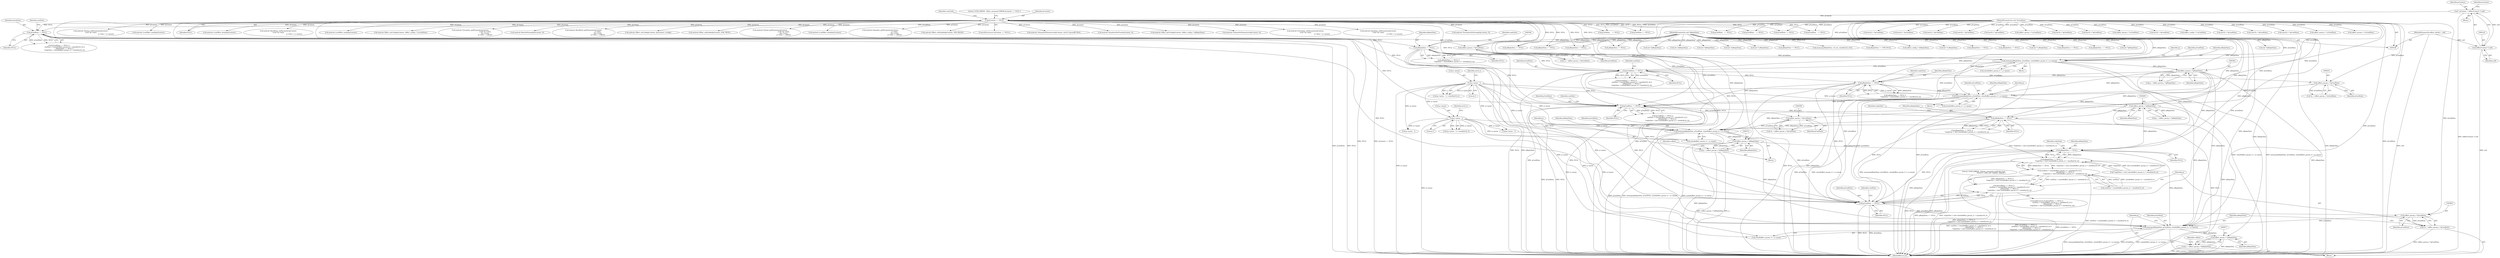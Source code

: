 digraph "1_Android_aeea52da00d210587fb3ed895de3d5f2e0264c88_4@API" {
"1000560" [label="(Call,memcpy(pReplyData, pCmdData, sizeof(effect_param_t) + p->psize))"];
"1000535" [label="(Call,pReplyData == NULL)"];
"1000361" [label="(Call,(effect_param_t *)pReplyData)"];
"1000350" [label="(Call,memcpy(pReplyData, pCmdData, sizeof(effect_param_t) + p->psize))"];
"1000327" [label="(Call,pReplyData == NULL)"];
"1000114" [label="(MethodParameterIn,void *pReplyData)"];
"1000315" [label="(Call,pCmdData == NULL)"];
"1000112" [label="(MethodParameterIn,void *pCmdData)"];
"1000152" [label="(Call,pContext == NULL)"];
"1000117" [label="(Call,* pContext = (EffectContext *) self)"];
"1000119" [label="(Call,(EffectContext *) self)"];
"1000109" [label="(MethodParameterIn,effect_handle_t  self)"];
"1000347" [label="(Call,(effect_param_t *)pCmdData)"];
"1000464" [label="(Call,(effect_param_t *)pReplyData)"];
"1000453" [label="(Call,memcpy(pReplyData, pCmdData, sizeof(effect_param_t) + p->psize))"];
"1000430" [label="(Call,pReplyData == NULL)"];
"1000418" [label="(Call,pCmdData == NULL)"];
"1000450" [label="(Call,(effect_param_t *)pCmdData)"];
"1000370" [label="(Call,p->psize - 1)"];
"1000523" [label="(Call,pCmdData == NULL)"];
"1000557" [label="(Call,(effect_param_t *)pCmdData)"];
"1000473" [label="(Call,p->psize - 1)"];
"1000571" [label="(Call,(effect_param_t *)pReplyData)"];
"1000569" [label="(Call,p = (effect_param_t *)pReplyData)"];
"1000640" [label="(Call,pReplyData == NULL)"];
"1000639" [label="(Call,pReplyData == NULL ||\n                        *replySize < (int) (sizeof(effect_param_t) + sizeof(int32_t)))"];
"1000631" [label="(Call,cmdSize < (sizeof(effect_param_t) + sizeof(int32_t)) ||\n                        pReplyData == NULL ||\n                        *replySize < (int) (sizeof(effect_param_t) + sizeof(int32_t)))"];
"1000627" [label="(Call,pCmdData == NULL ||\n                        cmdSize < (sizeof(effect_param_t) + sizeof(int32_t)) ||\n                        pReplyData == NULL ||\n                        *replySize < (int) (sizeof(effect_param_t) + sizeof(int32_t)))"];
"1000665" [label="(Call,memcpy(pReplyData, pCmdData, sizeof(effect_param_t) + p->psize))"];
"1000676" [label="(Call,(effect_param_t *)pReplyData)"];
"1000674" [label="(Call,p = (effect_param_t *)pReplyData)"];
"1000628" [label="(Call,pCmdData == NULL)"];
"1000662" [label="(Call,(effect_param_t *)pCmdData)"];
"1000660" [label="(Call,*p = (effect_param_t *)pCmdData)"];
"1000369" [label="(Call,(p->psize - 1) / sizeof(int32_t))"];
"1001144" [label="(Call,(int32_t *)pCmdData)"];
"1001245" [label="(Call,(int32_t *)pCmdData)"];
"1000371" [label="(Call,p->psize)"];
"1000664" [label="(Identifier,pCmdData)"];
"1000353" [label="(Call,sizeof(effect_param_t) + p->psize)"];
"1000632" [label="(Call,cmdSize < (sizeof(effect_param_t) + sizeof(int32_t)))"];
"1000115" [label="(Block,)"];
"1001162" [label="(Call,android::LvmEffect_enable(pContext))"];
"1000420" [label="(Identifier,NULL)"];
"1000350" [label="(Call,memcpy(pReplyData, pCmdData, sizeof(effect_param_t) + p->psize))"];
"1000267" [label="(Call,android::Effect_setConfig(pContext, (effect_config_t *) pCmdData))"];
"1000665" [label="(Call,memcpy(pReplyData, pCmdData, sizeof(effect_param_t) + p->psize))"];
"1000448" [label="(Call,*p = (effect_param_t *)pCmdData)"];
"1000524" [label="(Identifier,pCmdData)"];
"1000432" [label="(Identifier,NULL)"];
"1000466" [label="(Identifier,pReplyData)"];
"1000315" [label="(Call,pCmdData == NULL)"];
"1000537" [label="(Identifier,NULL)"];
"1000417" [label="(Call,pCmdData == NULL ||\n                        cmdSize < (sizeof(effect_param_t) + sizeof(int32_t)) ||\n                        pReplyData == NULL ||\n                        *replySize < (sizeof(effect_param_t) + sizeof(int32_t)))"];
"1000667" [label="(Identifier,pCmdData)"];
"1001357" [label="(Call,memcpy(pReplyData, vol_ret, sizeof(int32_t)*2))"];
"1000640" [label="(Call,pReplyData == NULL)"];
"1000642" [label="(Identifier,NULL)"];
"1000685" [label="(Call,p->psize - 1)"];
"1000676" [label="(Call,(effect_param_t *)pReplyData)"];
"1000328" [label="(Identifier,pReplyData)"];
"1001281" [label="(Call,pReplyData == LVM_NULL)"];
"1000314" [label="(Call,pCmdData == NULL ||\n                        cmdSize < (sizeof(effect_param_t) + sizeof(int32_t)) ||\n                        pReplyData == NULL ||\n                        *replySize < (sizeof(effect_param_t) + sizeof(int32_t)))"];
"1000738" [label="(Call,pCmdData   == NULL)"];
"1000349" [label="(Identifier,pCmdData)"];
"1001213" [label="(Call,(int32_t *)pCmdData)"];
"1000563" [label="(Call,sizeof(effect_param_t) + p->psize)"];
"1000292" [label="(Call,(effect_config_t *)pReplyData)"];
"1000114" [label="(MethodParameterIn,void *pReplyData)"];
"1001075" [label="(Call,(uint32_t *)pCmdData)"];
"1000312" [label="(Block,)"];
"1000473" [label="(Call,p->psize - 1)"];
"1000456" [label="(Call,sizeof(effect_param_t) + p->psize)"];
"1000534" [label="(Call,pReplyData == NULL ||\n                    *replySize < (int) (sizeof(effect_param_t) + sizeof(int32_t)))"];
"1000487" [label="(Call,android::Virtualizer_getParameter(pContext,\n                                                               (void *)p->data,\n                                                               &p->vsize,\n                                                               p->data + voffset))"];
"1001159" [label="(Call,(int32_t *)pCmdData)"];
"1000536" [label="(Identifier,pReplyData)"];
"1000770" [label="(Call,(effect_param_t *) pCmdData)"];
"1000674" [label="(Call,p = (effect_param_t *)pReplyData)"];
"1000662" [label="(Call,(effect_param_t *)pCmdData)"];
"1000462" [label="(Call,p = (effect_param_t *)pReplyData)"];
"1000453" [label="(Call,memcpy(pReplyData, pCmdData, sizeof(effect_param_t) + p->psize))"];
"1000419" [label="(Identifier,pCmdData)"];
"1000678" [label="(Identifier,pReplyData)"];
"1000186" [label="(Call,(int *) pReplyData)"];
"1000197" [label="(Call,android::BassSetStrength(pContext, 0))"];
"1000913" [label="(Call,pReplyData == NULL)"];
"1000753" [label="(Call,pReplyData == NULL)"];
"1000152" [label="(Call,pContext == NULL)"];
"1000569" [label="(Call,p = (effect_param_t *)pReplyData)"];
"1000561" [label="(Identifier,pReplyData)"];
"1000384" [label="(Call,android::BassBoost_getParameter(pContext,\n                                                             p->data,\n                                                             &p->vsize,\n                                                             p->data + voffset))"];
"1000119" [label="(Call,(EffectContext *) self)"];
"1000573" [label="(Identifier,pReplyData)"];
"1000316" [label="(Identifier,pCmdData)"];
"1000297" [label="(Call,android::Effect_setConfig(pContext, &pContext->config))"];
"1001037" [label="(Call,android::Effect_setEnabled(pContext, LVM_TRUE))"];
"1000699" [label="(Call,android::Volume_getParameter(pContext,\n                                                          (void *)p->data,\n                                                          &p->vsize,\n                                                          p->data + voffset))"];
"1000562" [label="(Identifier,pCmdData)"];
"1000455" [label="(Identifier,pCmdData)"];
"1000435" [label="(Identifier,replySize)"];
"1000901" [label="(Call,pCmdData == NULL)"];
"1001130" [label="(Call,android::LvmEffect_disable(pContext))"];
"1000121" [label="(Identifier,self)"];
"1000430" [label="(Call,pReplyData == NULL)"];
"1001230" [label="(Call,(int32_t *)pCmdData)"];
"1000559" [label="(Identifier,pCmdData)"];
"1000630" [label="(Identifier,NULL)"];
"1000162" [label="(Identifier,cmdCode)"];
"1000525" [label="(Identifier,NULL)"];
"1001196" [label="(Call,(int32_t *)pCmdData)"];
"1000668" [label="(Call,sizeof(effect_param_t) + p->psize)"];
"1000450" [label="(Call,(effect_param_t *)pCmdData)"];
"1000345" [label="(Call,*p = (effect_param_t *)pCmdData)"];
"1000930" [label="(Call,(effect_param_t *) pCmdData)"];
"1001063" [label="(Call,android::Effect_setEnabled(pContext, LVM_FALSE))"];
"1000415" [label="(Block,)"];
"1001127" [label="(Call,(int32_t *)pCmdData)"];
"1000347" [label="(Call,(effect_param_t *)pCmdData)"];
"1000229" [label="(Call,(int *) pReplyData)"];
"1000973" [label="(Call,pReplyData == NULL)"];
"1000151" [label="(ControlStructure,if (pContext == NULL))"];
"1000631" [label="(Call,cmdSize < (sizeof(effect_param_t) + sizeof(int32_t)) ||\n                        pReplyData == NULL ||\n                        *replySize < (int) (sizeof(effect_param_t) + sizeof(int32_t)))"];
"1001364" [label="(Call,android::VolumeSetVolumeLevel(pContext, (int16_t)(maxdB*100)))"];
"1000248" [label="(Call,pReplyData  == NULL)"];
"1001044" [label="(Call,pReplyData == NULL)"];
"1000217" [label="(Call,android::EqualizerSetPreset(pContext, 0))"];
"1000661" [label="(Identifier,p)"];
"1000629" [label="(Identifier,pCmdData)"];
"1000594" [label="(Call,android::Equalizer_getParameter(pContext,\n                                                             p->data,\n                                                             &p->vsize,\n                                                             p->data + voffset))"];
"1000633" [label="(Identifier,cmdSize)"];
"1000320" [label="(Identifier,cmdSize)"];
"1000370" [label="(Call,p->psize - 1)"];
"1001060" [label="(Call,(int *)pReplyData)"];
"1000157" [label="(Literal,\"\tLVM_ERROR : Effect_command ERROR pContext == NULL\")"];
"1000523" [label="(Call,pCmdData == NULL)"];
"1000645" [label="(Identifier,replySize)"];
"1000660" [label="(Call,*p = (effect_param_t *)pCmdData)"];
"1000276" [label="(Call,pReplyData == NULL)"];
"1000429" [label="(Call,pReplyData == NULL ||\n                        *replySize < (sizeof(effect_param_t) + sizeof(int32_t)))"];
"1000814" [label="(Call,pCmdData   == NULL)"];
"1000540" [label="(Identifier,replySize)"];
"1000290" [label="(Call,android::Effect_getConfig(pContext, (effect_config_t *)pReplyData))"];
"1000520" [label="(Block,)"];
"1000327" [label="(Call,pReplyData == NULL)"];
"1000522" [label="(Call,pCmdData == NULL ||\n                    cmdSize < (sizeof(effect_param_t) + sizeof(int32_t)) ||\n                    pReplyData == NULL ||\n                    *replySize < (int) (sizeof(effect_param_t) + sizeof(int32_t)))"];
"1000359" [label="(Call,p = (effect_param_t *)pReplyData)"];
"1000454" [label="(Identifier,pReplyData)"];
"1000452" [label="(Identifier,pCmdData)"];
"1000360" [label="(Identifier,p)"];
"1000788" [label="(Call,(int *)pReplyData)"];
"1000675" [label="(Identifier,p)"];
"1000361" [label="(Call,(effect_param_t *)pReplyData)"];
"1000351" [label="(Identifier,pReplyData)"];
"1000167" [label="(Call,pReplyData == NULL)"];
"1000555" [label="(Call,*p = (effect_param_t *)pCmdData)"];
"1000269" [label="(Call,(effect_config_t *) pCmdData)"];
"1000961" [label="(Call,pCmdData   == NULL)"];
"1000995" [label="(Call,(int *)pReplyData)"];
"1000463" [label="(Identifier,p)"];
"1000232" [label="(Call,android::VolumeSetVolumeLevel(pContext, 0))"];
"1000641" [label="(Identifier,pReplyData)"];
"1000878" [label="(Call,android::Virtualizer_setParameter(pContext,\n (void *)p->data,\n                                                                       p->data + p->psize))"];
"1000571" [label="(Call,(effect_param_t *)pReplyData)"];
"1000643" [label="(Call,*replySize < (int) (sizeof(effect_param_t) + sizeof(int32_t)))"];
"1000109" [label="(MethodParameterIn,effect_handle_t  self)"];
"1000535" [label="(Call,pReplyData == NULL)"];
"1000627" [label="(Call,pCmdData == NULL ||\n                        cmdSize < (sizeof(effect_param_t) + sizeof(int32_t)) ||\n                        pReplyData == NULL ||\n                        *replySize < (int) (sizeof(effect_param_t) + sizeof(int32_t)))"];
"1000118" [label="(Identifier,pContext)"];
"1000570" [label="(Identifier,p)"];
"1000423" [label="(Identifier,cmdSize)"];
"1000326" [label="(Call,pReplyData == NULL ||\n                        *replySize < (sizeof(effect_param_t) + sizeof(int32_t)))"];
"1000580" [label="(Call,p->psize - 1)"];
"1000557" [label="(Call,(effect_param_t *)pCmdData)"];
"1000418" [label="(Call,pCmdData == NULL)"];
"1000363" [label="(Identifier,pReplyData)"];
"1000112" [label="(MethodParameterIn,void *pCmdData)"];
"1000352" [label="(Identifier,pCmdData)"];
"1000938" [label="(Call,android::Equalizer_setParameter(pContext,\n (void *)p->data,\n                                                                     p->data + p->psize))"];
"1000374" [label="(Literal,1)"];
"1000655" [label="(Literal,\"\tLVM_ERROR : Volume_command cmdCode Case: \"\n                            \"EFFECT_CMD_GET_PARAM: ERROR\")"];
"1000472" [label="(Call,(p->psize - 1) / sizeof(int32_t))"];
"1000376" [label="(Identifier,int32_t)"];
"1000207" [label="(Call,android::VirtualizerSetStrength(pContext, 0))"];
"1001110" [label="(Call,(int32_t *)pCmdData)"];
"1000625" [label="(Block,)"];
"1000317" [label="(Identifier,NULL)"];
"1001034" [label="(Call,(int *)pReplyData)"];
"1000560" [label="(Call,memcpy(pReplyData, pCmdData, sizeof(effect_param_t) + p->psize))"];
"1000474" [label="(Call,p->psize)"];
"1001306" [label="(Call,(uint32_t *)pCmdData)"];
"1000126" [label="(Identifier,pContext)"];
"1000153" [label="(Identifier,pContext)"];
"1000998" [label="(Call,android::Volume_setParameter(pContext,\n (void *)p->data,\n                                                                 p->data + p->psize))"];
"1000681" [label="(Identifier,voffset)"];
"1000935" [label="(Call,(int *)pReplyData)"];
"1000117" [label="(Call,* pContext = (EffectContext *) self)"];
"1001313" [label="(Call,(uint32_t *)pCmdData)"];
"1000639" [label="(Call,pReplyData == NULL ||\n                        *replySize < (int) (sizeof(effect_param_t) + sizeof(int32_t)))"];
"1000857" [label="(Call,(effect_param_t *) pCmdData)"];
"1001018" [label="(Call,pReplyData == NULL)"];
"1000626" [label="(ControlStructure,if (pCmdData == NULL ||\n                        cmdSize < (sizeof(effect_param_t) + sizeof(int32_t)) ||\n                        pReplyData == NULL ||\n                        *replySize < (int) (sizeof(effect_param_t) + sizeof(int32_t))))"];
"1000666" [label="(Identifier,pReplyData)"];
"1000329" [label="(Identifier,NULL)"];
"1000332" [label="(Identifier,replySize)"];
"1001288" [label="(Call,pCmdData == NULL)"];
"1000990" [label="(Call,(effect_param_t *) pCmdData)"];
"1000875" [label="(Call,(int *)pReplyData)"];
"1000431" [label="(Identifier,pReplyData)"];
"1001424" [label="(MethodReturn,int)"];
"1001248" [label="(Call,android::LvmEffect_enable(pContext))"];
"1000264" [label="(Call,(int *) pReplyData)"];
"1000154" [label="(Identifier,NULL)"];
"1001216" [label="(Call,android::LvmEffect_disable(pContext))"];
"1000528" [label="(Identifier,cmdSize)"];
"1000791" [label="(Call,android::BassBoost_setParameter(pContext,\n (void *)p->data,\n                                                                    p->data + p->psize))"];
"1000576" [label="(Identifier,voffset)"];
"1000479" [label="(Identifier,int32_t)"];
"1000477" [label="(Literal,1)"];
"1000464" [label="(Call,(effect_param_t *)pReplyData)"];
"1000628" [label="(Call,pCmdData == NULL)"];
"1000840" [label="(Call,pReplyData == NULL)"];
"1000239" [label="(Call,pCmdData    == NULL)"];
"1000560" -> "1000520"  [label="AST: "];
"1000560" -> "1000563"  [label="CFG: "];
"1000561" -> "1000560"  [label="AST: "];
"1000562" -> "1000560"  [label="AST: "];
"1000563" -> "1000560"  [label="AST: "];
"1000570" -> "1000560"  [label="CFG: "];
"1000560" -> "1001424"  [label="DDG: memcpy(pReplyData, pCmdData, sizeof(effect_param_t) + p->psize)"];
"1000560" -> "1001424"  [label="DDG: sizeof(effect_param_t) + p->psize"];
"1000560" -> "1001424"  [label="DDG: pCmdData"];
"1000535" -> "1000560"  [label="DDG: pReplyData"];
"1000361" -> "1000560"  [label="DDG: pReplyData"];
"1000464" -> "1000560"  [label="DDG: pReplyData"];
"1000114" -> "1000560"  [label="DDG: pReplyData"];
"1000557" -> "1000560"  [label="DDG: pCmdData"];
"1000112" -> "1000560"  [label="DDG: pCmdData"];
"1000473" -> "1000560"  [label="DDG: p->psize"];
"1000370" -> "1000560"  [label="DDG: p->psize"];
"1000560" -> "1000571"  [label="DDG: pReplyData"];
"1000560" -> "1000628"  [label="DDG: pCmdData"];
"1000535" -> "1000534"  [label="AST: "];
"1000535" -> "1000537"  [label="CFG: "];
"1000536" -> "1000535"  [label="AST: "];
"1000537" -> "1000535"  [label="AST: "];
"1000540" -> "1000535"  [label="CFG: "];
"1000534" -> "1000535"  [label="CFG: "];
"1000535" -> "1001424"  [label="DDG: pReplyData"];
"1000535" -> "1001424"  [label="DDG: NULL"];
"1000535" -> "1000534"  [label="DDG: pReplyData"];
"1000535" -> "1000534"  [label="DDG: NULL"];
"1000361" -> "1000535"  [label="DDG: pReplyData"];
"1000464" -> "1000535"  [label="DDG: pReplyData"];
"1000114" -> "1000535"  [label="DDG: pReplyData"];
"1000523" -> "1000535"  [label="DDG: NULL"];
"1000535" -> "1000628"  [label="DDG: NULL"];
"1000361" -> "1000359"  [label="AST: "];
"1000361" -> "1000363"  [label="CFG: "];
"1000362" -> "1000361"  [label="AST: "];
"1000363" -> "1000361"  [label="AST: "];
"1000359" -> "1000361"  [label="CFG: "];
"1000361" -> "1001424"  [label="DDG: pReplyData"];
"1000361" -> "1000359"  [label="DDG: pReplyData"];
"1000350" -> "1000361"  [label="DDG: pReplyData"];
"1000114" -> "1000361"  [label="DDG: pReplyData"];
"1000361" -> "1000430"  [label="DDG: pReplyData"];
"1000361" -> "1000453"  [label="DDG: pReplyData"];
"1000361" -> "1000640"  [label="DDG: pReplyData"];
"1000361" -> "1000665"  [label="DDG: pReplyData"];
"1000350" -> "1000312"  [label="AST: "];
"1000350" -> "1000353"  [label="CFG: "];
"1000351" -> "1000350"  [label="AST: "];
"1000352" -> "1000350"  [label="AST: "];
"1000353" -> "1000350"  [label="AST: "];
"1000360" -> "1000350"  [label="CFG: "];
"1000350" -> "1001424"  [label="DDG: sizeof(effect_param_t) + p->psize"];
"1000350" -> "1001424"  [label="DDG: memcpy(pReplyData, pCmdData, sizeof(effect_param_t) + p->psize)"];
"1000350" -> "1001424"  [label="DDG: pCmdData"];
"1000327" -> "1000350"  [label="DDG: pReplyData"];
"1000114" -> "1000350"  [label="DDG: pReplyData"];
"1000347" -> "1000350"  [label="DDG: pCmdData"];
"1000112" -> "1000350"  [label="DDG: pCmdData"];
"1000350" -> "1000418"  [label="DDG: pCmdData"];
"1000350" -> "1000523"  [label="DDG: pCmdData"];
"1000350" -> "1000628"  [label="DDG: pCmdData"];
"1000327" -> "1000326"  [label="AST: "];
"1000327" -> "1000329"  [label="CFG: "];
"1000328" -> "1000327"  [label="AST: "];
"1000329" -> "1000327"  [label="AST: "];
"1000332" -> "1000327"  [label="CFG: "];
"1000326" -> "1000327"  [label="CFG: "];
"1000327" -> "1001424"  [label="DDG: pReplyData"];
"1000327" -> "1001424"  [label="DDG: NULL"];
"1000327" -> "1000326"  [label="DDG: pReplyData"];
"1000327" -> "1000326"  [label="DDG: NULL"];
"1000114" -> "1000327"  [label="DDG: pReplyData"];
"1000315" -> "1000327"  [label="DDG: NULL"];
"1000327" -> "1000418"  [label="DDG: NULL"];
"1000327" -> "1000523"  [label="DDG: NULL"];
"1000327" -> "1000628"  [label="DDG: NULL"];
"1000114" -> "1000108"  [label="AST: "];
"1000114" -> "1001424"  [label="DDG: pReplyData"];
"1000114" -> "1000167"  [label="DDG: pReplyData"];
"1000114" -> "1000186"  [label="DDG: pReplyData"];
"1000114" -> "1000229"  [label="DDG: pReplyData"];
"1000114" -> "1000248"  [label="DDG: pReplyData"];
"1000114" -> "1000264"  [label="DDG: pReplyData"];
"1000114" -> "1000276"  [label="DDG: pReplyData"];
"1000114" -> "1000292"  [label="DDG: pReplyData"];
"1000114" -> "1000430"  [label="DDG: pReplyData"];
"1000114" -> "1000453"  [label="DDG: pReplyData"];
"1000114" -> "1000464"  [label="DDG: pReplyData"];
"1000114" -> "1000571"  [label="DDG: pReplyData"];
"1000114" -> "1000640"  [label="DDG: pReplyData"];
"1000114" -> "1000665"  [label="DDG: pReplyData"];
"1000114" -> "1000676"  [label="DDG: pReplyData"];
"1000114" -> "1000753"  [label="DDG: pReplyData"];
"1000114" -> "1000788"  [label="DDG: pReplyData"];
"1000114" -> "1000840"  [label="DDG: pReplyData"];
"1000114" -> "1000875"  [label="DDG: pReplyData"];
"1000114" -> "1000913"  [label="DDG: pReplyData"];
"1000114" -> "1000935"  [label="DDG: pReplyData"];
"1000114" -> "1000973"  [label="DDG: pReplyData"];
"1000114" -> "1000995"  [label="DDG: pReplyData"];
"1000114" -> "1001018"  [label="DDG: pReplyData"];
"1000114" -> "1001034"  [label="DDG: pReplyData"];
"1000114" -> "1001044"  [label="DDG: pReplyData"];
"1000114" -> "1001060"  [label="DDG: pReplyData"];
"1000114" -> "1001281"  [label="DDG: pReplyData"];
"1000114" -> "1001357"  [label="DDG: pReplyData"];
"1000315" -> "1000314"  [label="AST: "];
"1000315" -> "1000317"  [label="CFG: "];
"1000316" -> "1000315"  [label="AST: "];
"1000317" -> "1000315"  [label="AST: "];
"1000320" -> "1000315"  [label="CFG: "];
"1000314" -> "1000315"  [label="CFG: "];
"1000315" -> "1001424"  [label="DDG: pCmdData"];
"1000315" -> "1001424"  [label="DDG: NULL"];
"1000315" -> "1000314"  [label="DDG: pCmdData"];
"1000315" -> "1000314"  [label="DDG: NULL"];
"1000112" -> "1000315"  [label="DDG: pCmdData"];
"1000152" -> "1000315"  [label="DDG: NULL"];
"1000315" -> "1000347"  [label="DDG: pCmdData"];
"1000315" -> "1000418"  [label="DDG: NULL"];
"1000315" -> "1000523"  [label="DDG: NULL"];
"1000315" -> "1000628"  [label="DDG: NULL"];
"1000112" -> "1000108"  [label="AST: "];
"1000112" -> "1001424"  [label="DDG: pCmdData"];
"1000112" -> "1000239"  [label="DDG: pCmdData"];
"1000112" -> "1000269"  [label="DDG: pCmdData"];
"1000112" -> "1000347"  [label="DDG: pCmdData"];
"1000112" -> "1000418"  [label="DDG: pCmdData"];
"1000112" -> "1000450"  [label="DDG: pCmdData"];
"1000112" -> "1000453"  [label="DDG: pCmdData"];
"1000112" -> "1000523"  [label="DDG: pCmdData"];
"1000112" -> "1000557"  [label="DDG: pCmdData"];
"1000112" -> "1000628"  [label="DDG: pCmdData"];
"1000112" -> "1000662"  [label="DDG: pCmdData"];
"1000112" -> "1000665"  [label="DDG: pCmdData"];
"1000112" -> "1000738"  [label="DDG: pCmdData"];
"1000112" -> "1000770"  [label="DDG: pCmdData"];
"1000112" -> "1000814"  [label="DDG: pCmdData"];
"1000112" -> "1000857"  [label="DDG: pCmdData"];
"1000112" -> "1000901"  [label="DDG: pCmdData"];
"1000112" -> "1000930"  [label="DDG: pCmdData"];
"1000112" -> "1000961"  [label="DDG: pCmdData"];
"1000112" -> "1000990"  [label="DDG: pCmdData"];
"1000112" -> "1001075"  [label="DDG: pCmdData"];
"1000112" -> "1001110"  [label="DDG: pCmdData"];
"1000112" -> "1001127"  [label="DDG: pCmdData"];
"1000112" -> "1001144"  [label="DDG: pCmdData"];
"1000112" -> "1001159"  [label="DDG: pCmdData"];
"1000112" -> "1001196"  [label="DDG: pCmdData"];
"1000112" -> "1001213"  [label="DDG: pCmdData"];
"1000112" -> "1001230"  [label="DDG: pCmdData"];
"1000112" -> "1001245"  [label="DDG: pCmdData"];
"1000112" -> "1001288"  [label="DDG: pCmdData"];
"1000112" -> "1001306"  [label="DDG: pCmdData"];
"1000112" -> "1001313"  [label="DDG: pCmdData"];
"1000152" -> "1000151"  [label="AST: "];
"1000152" -> "1000154"  [label="CFG: "];
"1000153" -> "1000152"  [label="AST: "];
"1000154" -> "1000152"  [label="AST: "];
"1000157" -> "1000152"  [label="CFG: "];
"1000162" -> "1000152"  [label="CFG: "];
"1000152" -> "1001424"  [label="DDG: pContext == NULL"];
"1000152" -> "1001424"  [label="DDG: pContext"];
"1000152" -> "1001424"  [label="DDG: NULL"];
"1000117" -> "1000152"  [label="DDG: pContext"];
"1000152" -> "1000167"  [label="DDG: NULL"];
"1000152" -> "1000197"  [label="DDG: pContext"];
"1000152" -> "1000207"  [label="DDG: pContext"];
"1000152" -> "1000217"  [label="DDG: pContext"];
"1000152" -> "1000232"  [label="DDG: pContext"];
"1000152" -> "1000239"  [label="DDG: NULL"];
"1000152" -> "1000267"  [label="DDG: pContext"];
"1000152" -> "1000276"  [label="DDG: NULL"];
"1000152" -> "1000290"  [label="DDG: pContext"];
"1000152" -> "1000297"  [label="DDG: pContext"];
"1000152" -> "1000384"  [label="DDG: pContext"];
"1000152" -> "1000418"  [label="DDG: NULL"];
"1000152" -> "1000487"  [label="DDG: pContext"];
"1000152" -> "1000523"  [label="DDG: NULL"];
"1000152" -> "1000594"  [label="DDG: pContext"];
"1000152" -> "1000628"  [label="DDG: NULL"];
"1000152" -> "1000699"  [label="DDG: pContext"];
"1000152" -> "1000738"  [label="DDG: NULL"];
"1000152" -> "1000791"  [label="DDG: pContext"];
"1000152" -> "1000814"  [label="DDG: NULL"];
"1000152" -> "1000878"  [label="DDG: pContext"];
"1000152" -> "1000901"  [label="DDG: NULL"];
"1000152" -> "1000938"  [label="DDG: pContext"];
"1000152" -> "1000961"  [label="DDG: NULL"];
"1000152" -> "1000998"  [label="DDG: pContext"];
"1000152" -> "1001018"  [label="DDG: NULL"];
"1000152" -> "1001037"  [label="DDG: pContext"];
"1000152" -> "1001044"  [label="DDG: NULL"];
"1000152" -> "1001063"  [label="DDG: pContext"];
"1000152" -> "1001130"  [label="DDG: pContext"];
"1000152" -> "1001162"  [label="DDG: pContext"];
"1000152" -> "1001216"  [label="DDG: pContext"];
"1000152" -> "1001248"  [label="DDG: pContext"];
"1000152" -> "1001288"  [label="DDG: NULL"];
"1000152" -> "1001364"  [label="DDG: pContext"];
"1000117" -> "1000115"  [label="AST: "];
"1000117" -> "1000119"  [label="CFG: "];
"1000118" -> "1000117"  [label="AST: "];
"1000119" -> "1000117"  [label="AST: "];
"1000126" -> "1000117"  [label="CFG: "];
"1000117" -> "1001424"  [label="DDG: (EffectContext *) self"];
"1000119" -> "1000117"  [label="DDG: self"];
"1000119" -> "1000121"  [label="CFG: "];
"1000120" -> "1000119"  [label="AST: "];
"1000121" -> "1000119"  [label="AST: "];
"1000119" -> "1001424"  [label="DDG: self"];
"1000109" -> "1000119"  [label="DDG: self"];
"1000109" -> "1000108"  [label="AST: "];
"1000109" -> "1001424"  [label="DDG: self"];
"1000347" -> "1000345"  [label="AST: "];
"1000347" -> "1000349"  [label="CFG: "];
"1000348" -> "1000347"  [label="AST: "];
"1000349" -> "1000347"  [label="AST: "];
"1000345" -> "1000347"  [label="CFG: "];
"1000347" -> "1000345"  [label="DDG: pCmdData"];
"1000464" -> "1000462"  [label="AST: "];
"1000464" -> "1000466"  [label="CFG: "];
"1000465" -> "1000464"  [label="AST: "];
"1000466" -> "1000464"  [label="AST: "];
"1000462" -> "1000464"  [label="CFG: "];
"1000464" -> "1001424"  [label="DDG: pReplyData"];
"1000464" -> "1000462"  [label="DDG: pReplyData"];
"1000453" -> "1000464"  [label="DDG: pReplyData"];
"1000464" -> "1000640"  [label="DDG: pReplyData"];
"1000464" -> "1000665"  [label="DDG: pReplyData"];
"1000453" -> "1000415"  [label="AST: "];
"1000453" -> "1000456"  [label="CFG: "];
"1000454" -> "1000453"  [label="AST: "];
"1000455" -> "1000453"  [label="AST: "];
"1000456" -> "1000453"  [label="AST: "];
"1000463" -> "1000453"  [label="CFG: "];
"1000453" -> "1001424"  [label="DDG: pCmdData"];
"1000453" -> "1001424"  [label="DDG: memcpy(pReplyData, pCmdData, sizeof(effect_param_t) + p->psize)"];
"1000453" -> "1001424"  [label="DDG: sizeof(effect_param_t) + p->psize"];
"1000430" -> "1000453"  [label="DDG: pReplyData"];
"1000450" -> "1000453"  [label="DDG: pCmdData"];
"1000370" -> "1000453"  [label="DDG: p->psize"];
"1000453" -> "1000523"  [label="DDG: pCmdData"];
"1000453" -> "1000628"  [label="DDG: pCmdData"];
"1000430" -> "1000429"  [label="AST: "];
"1000430" -> "1000432"  [label="CFG: "];
"1000431" -> "1000430"  [label="AST: "];
"1000432" -> "1000430"  [label="AST: "];
"1000435" -> "1000430"  [label="CFG: "];
"1000429" -> "1000430"  [label="CFG: "];
"1000430" -> "1001424"  [label="DDG: NULL"];
"1000430" -> "1001424"  [label="DDG: pReplyData"];
"1000430" -> "1000429"  [label="DDG: pReplyData"];
"1000430" -> "1000429"  [label="DDG: NULL"];
"1000418" -> "1000430"  [label="DDG: NULL"];
"1000430" -> "1000523"  [label="DDG: NULL"];
"1000430" -> "1000628"  [label="DDG: NULL"];
"1000418" -> "1000417"  [label="AST: "];
"1000418" -> "1000420"  [label="CFG: "];
"1000419" -> "1000418"  [label="AST: "];
"1000420" -> "1000418"  [label="AST: "];
"1000423" -> "1000418"  [label="CFG: "];
"1000417" -> "1000418"  [label="CFG: "];
"1000418" -> "1001424"  [label="DDG: NULL"];
"1000418" -> "1001424"  [label="DDG: pCmdData"];
"1000418" -> "1000417"  [label="DDG: pCmdData"];
"1000418" -> "1000417"  [label="DDG: NULL"];
"1000418" -> "1000450"  [label="DDG: pCmdData"];
"1000418" -> "1000523"  [label="DDG: NULL"];
"1000418" -> "1000628"  [label="DDG: NULL"];
"1000450" -> "1000448"  [label="AST: "];
"1000450" -> "1000452"  [label="CFG: "];
"1000451" -> "1000450"  [label="AST: "];
"1000452" -> "1000450"  [label="AST: "];
"1000448" -> "1000450"  [label="CFG: "];
"1000450" -> "1000448"  [label="DDG: pCmdData"];
"1000370" -> "1000369"  [label="AST: "];
"1000370" -> "1000374"  [label="CFG: "];
"1000371" -> "1000370"  [label="AST: "];
"1000374" -> "1000370"  [label="AST: "];
"1000376" -> "1000370"  [label="CFG: "];
"1000370" -> "1001424"  [label="DDG: p->psize"];
"1000370" -> "1000369"  [label="DDG: p->psize"];
"1000370" -> "1000369"  [label="DDG: 1"];
"1000370" -> "1000456"  [label="DDG: p->psize"];
"1000370" -> "1000473"  [label="DDG: p->psize"];
"1000370" -> "1000563"  [label="DDG: p->psize"];
"1000370" -> "1000580"  [label="DDG: p->psize"];
"1000370" -> "1000665"  [label="DDG: p->psize"];
"1000370" -> "1000668"  [label="DDG: p->psize"];
"1000370" -> "1000685"  [label="DDG: p->psize"];
"1000523" -> "1000522"  [label="AST: "];
"1000523" -> "1000525"  [label="CFG: "];
"1000524" -> "1000523"  [label="AST: "];
"1000525" -> "1000523"  [label="AST: "];
"1000528" -> "1000523"  [label="CFG: "];
"1000522" -> "1000523"  [label="CFG: "];
"1000523" -> "1001424"  [label="DDG: NULL"];
"1000523" -> "1001424"  [label="DDG: pCmdData"];
"1000523" -> "1000522"  [label="DDG: pCmdData"];
"1000523" -> "1000522"  [label="DDG: NULL"];
"1000523" -> "1000557"  [label="DDG: pCmdData"];
"1000523" -> "1000628"  [label="DDG: NULL"];
"1000557" -> "1000555"  [label="AST: "];
"1000557" -> "1000559"  [label="CFG: "];
"1000558" -> "1000557"  [label="AST: "];
"1000559" -> "1000557"  [label="AST: "];
"1000555" -> "1000557"  [label="CFG: "];
"1000557" -> "1000555"  [label="DDG: pCmdData"];
"1000473" -> "1000472"  [label="AST: "];
"1000473" -> "1000477"  [label="CFG: "];
"1000474" -> "1000473"  [label="AST: "];
"1000477" -> "1000473"  [label="AST: "];
"1000479" -> "1000473"  [label="CFG: "];
"1000473" -> "1001424"  [label="DDG: p->psize"];
"1000473" -> "1000472"  [label="DDG: p->psize"];
"1000473" -> "1000472"  [label="DDG: 1"];
"1000473" -> "1000563"  [label="DDG: p->psize"];
"1000473" -> "1000580"  [label="DDG: p->psize"];
"1000473" -> "1000665"  [label="DDG: p->psize"];
"1000473" -> "1000668"  [label="DDG: p->psize"];
"1000473" -> "1000685"  [label="DDG: p->psize"];
"1000571" -> "1000569"  [label="AST: "];
"1000571" -> "1000573"  [label="CFG: "];
"1000572" -> "1000571"  [label="AST: "];
"1000573" -> "1000571"  [label="AST: "];
"1000569" -> "1000571"  [label="CFG: "];
"1000571" -> "1001424"  [label="DDG: pReplyData"];
"1000571" -> "1000569"  [label="DDG: pReplyData"];
"1000571" -> "1000640"  [label="DDG: pReplyData"];
"1000571" -> "1000665"  [label="DDG: pReplyData"];
"1000569" -> "1000520"  [label="AST: "];
"1000570" -> "1000569"  [label="AST: "];
"1000576" -> "1000569"  [label="CFG: "];
"1000569" -> "1001424"  [label="DDG: (effect_param_t *)pReplyData"];
"1000569" -> "1001424"  [label="DDG: p"];
"1000640" -> "1000639"  [label="AST: "];
"1000640" -> "1000642"  [label="CFG: "];
"1000641" -> "1000640"  [label="AST: "];
"1000642" -> "1000640"  [label="AST: "];
"1000645" -> "1000640"  [label="CFG: "];
"1000639" -> "1000640"  [label="CFG: "];
"1000640" -> "1001424"  [label="DDG: pReplyData"];
"1000640" -> "1001424"  [label="DDG: NULL"];
"1000640" -> "1000639"  [label="DDG: pReplyData"];
"1000640" -> "1000639"  [label="DDG: NULL"];
"1000628" -> "1000640"  [label="DDG: NULL"];
"1000640" -> "1000665"  [label="DDG: pReplyData"];
"1000639" -> "1000631"  [label="AST: "];
"1000639" -> "1000643"  [label="CFG: "];
"1000643" -> "1000639"  [label="AST: "];
"1000631" -> "1000639"  [label="CFG: "];
"1000639" -> "1001424"  [label="DDG: *replySize < (int) (sizeof(effect_param_t) + sizeof(int32_t))"];
"1000639" -> "1001424"  [label="DDG: pReplyData == NULL"];
"1000639" -> "1000631"  [label="DDG: pReplyData == NULL"];
"1000639" -> "1000631"  [label="DDG: *replySize < (int) (sizeof(effect_param_t) + sizeof(int32_t))"];
"1000643" -> "1000639"  [label="DDG: *replySize"];
"1000643" -> "1000639"  [label="DDG: (int) (sizeof(effect_param_t) + sizeof(int32_t))"];
"1000534" -> "1000639"  [label="DDG: *replySize < (int) (sizeof(effect_param_t) + sizeof(int32_t))"];
"1000631" -> "1000627"  [label="AST: "];
"1000631" -> "1000632"  [label="CFG: "];
"1000632" -> "1000631"  [label="AST: "];
"1000627" -> "1000631"  [label="CFG: "];
"1000631" -> "1001424"  [label="DDG: pReplyData == NULL ||\n                        *replySize < (int) (sizeof(effect_param_t) + sizeof(int32_t))"];
"1000631" -> "1001424"  [label="DDG: cmdSize < (sizeof(effect_param_t) + sizeof(int32_t))"];
"1000631" -> "1000627"  [label="DDG: cmdSize < (sizeof(effect_param_t) + sizeof(int32_t))"];
"1000631" -> "1000627"  [label="DDG: pReplyData == NULL ||\n                        *replySize < (int) (sizeof(effect_param_t) + sizeof(int32_t))"];
"1000632" -> "1000631"  [label="DDG: cmdSize"];
"1000632" -> "1000631"  [label="DDG: sizeof(effect_param_t) + sizeof(int32_t)"];
"1000627" -> "1000626"  [label="AST: "];
"1000627" -> "1000628"  [label="CFG: "];
"1000628" -> "1000627"  [label="AST: "];
"1000655" -> "1000627"  [label="CFG: "];
"1000661" -> "1000627"  [label="CFG: "];
"1000627" -> "1001424"  [label="DDG: cmdSize < (sizeof(effect_param_t) + sizeof(int32_t)) ||\n                        pReplyData == NULL ||\n                        *replySize < (int) (sizeof(effect_param_t) + sizeof(int32_t))"];
"1000627" -> "1001424"  [label="DDG: pCmdData == NULL ||\n                        cmdSize < (sizeof(effect_param_t) + sizeof(int32_t)) ||\n                        pReplyData == NULL ||\n                        *replySize < (int) (sizeof(effect_param_t) + sizeof(int32_t))"];
"1000627" -> "1001424"  [label="DDG: pCmdData == NULL"];
"1000628" -> "1000627"  [label="DDG: pCmdData"];
"1000628" -> "1000627"  [label="DDG: NULL"];
"1000665" -> "1000625"  [label="AST: "];
"1000665" -> "1000668"  [label="CFG: "];
"1000666" -> "1000665"  [label="AST: "];
"1000667" -> "1000665"  [label="AST: "];
"1000668" -> "1000665"  [label="AST: "];
"1000675" -> "1000665"  [label="CFG: "];
"1000665" -> "1001424"  [label="DDG: sizeof(effect_param_t) + p->psize"];
"1000665" -> "1001424"  [label="DDG: memcpy(pReplyData, pCmdData, sizeof(effect_param_t) + p->psize)"];
"1000665" -> "1001424"  [label="DDG: pCmdData"];
"1000662" -> "1000665"  [label="DDG: pCmdData"];
"1000580" -> "1000665"  [label="DDG: p->psize"];
"1000665" -> "1000676"  [label="DDG: pReplyData"];
"1000676" -> "1000674"  [label="AST: "];
"1000676" -> "1000678"  [label="CFG: "];
"1000677" -> "1000676"  [label="AST: "];
"1000678" -> "1000676"  [label="AST: "];
"1000674" -> "1000676"  [label="CFG: "];
"1000676" -> "1001424"  [label="DDG: pReplyData"];
"1000676" -> "1000674"  [label="DDG: pReplyData"];
"1000674" -> "1000625"  [label="AST: "];
"1000675" -> "1000674"  [label="AST: "];
"1000681" -> "1000674"  [label="CFG: "];
"1000674" -> "1001424"  [label="DDG: (effect_param_t *)pReplyData"];
"1000674" -> "1001424"  [label="DDG: p"];
"1000628" -> "1000630"  [label="CFG: "];
"1000629" -> "1000628"  [label="AST: "];
"1000630" -> "1000628"  [label="AST: "];
"1000633" -> "1000628"  [label="CFG: "];
"1000628" -> "1001424"  [label="DDG: NULL"];
"1000628" -> "1001424"  [label="DDG: pCmdData"];
"1000628" -> "1000662"  [label="DDG: pCmdData"];
"1000662" -> "1000660"  [label="AST: "];
"1000662" -> "1000664"  [label="CFG: "];
"1000663" -> "1000662"  [label="AST: "];
"1000664" -> "1000662"  [label="AST: "];
"1000660" -> "1000662"  [label="CFG: "];
"1000662" -> "1000660"  [label="DDG: pCmdData"];
"1000660" -> "1000625"  [label="AST: "];
"1000661" -> "1000660"  [label="AST: "];
"1000666" -> "1000660"  [label="CFG: "];
"1000660" -> "1001424"  [label="DDG: (effect_param_t *)pCmdData"];
}
